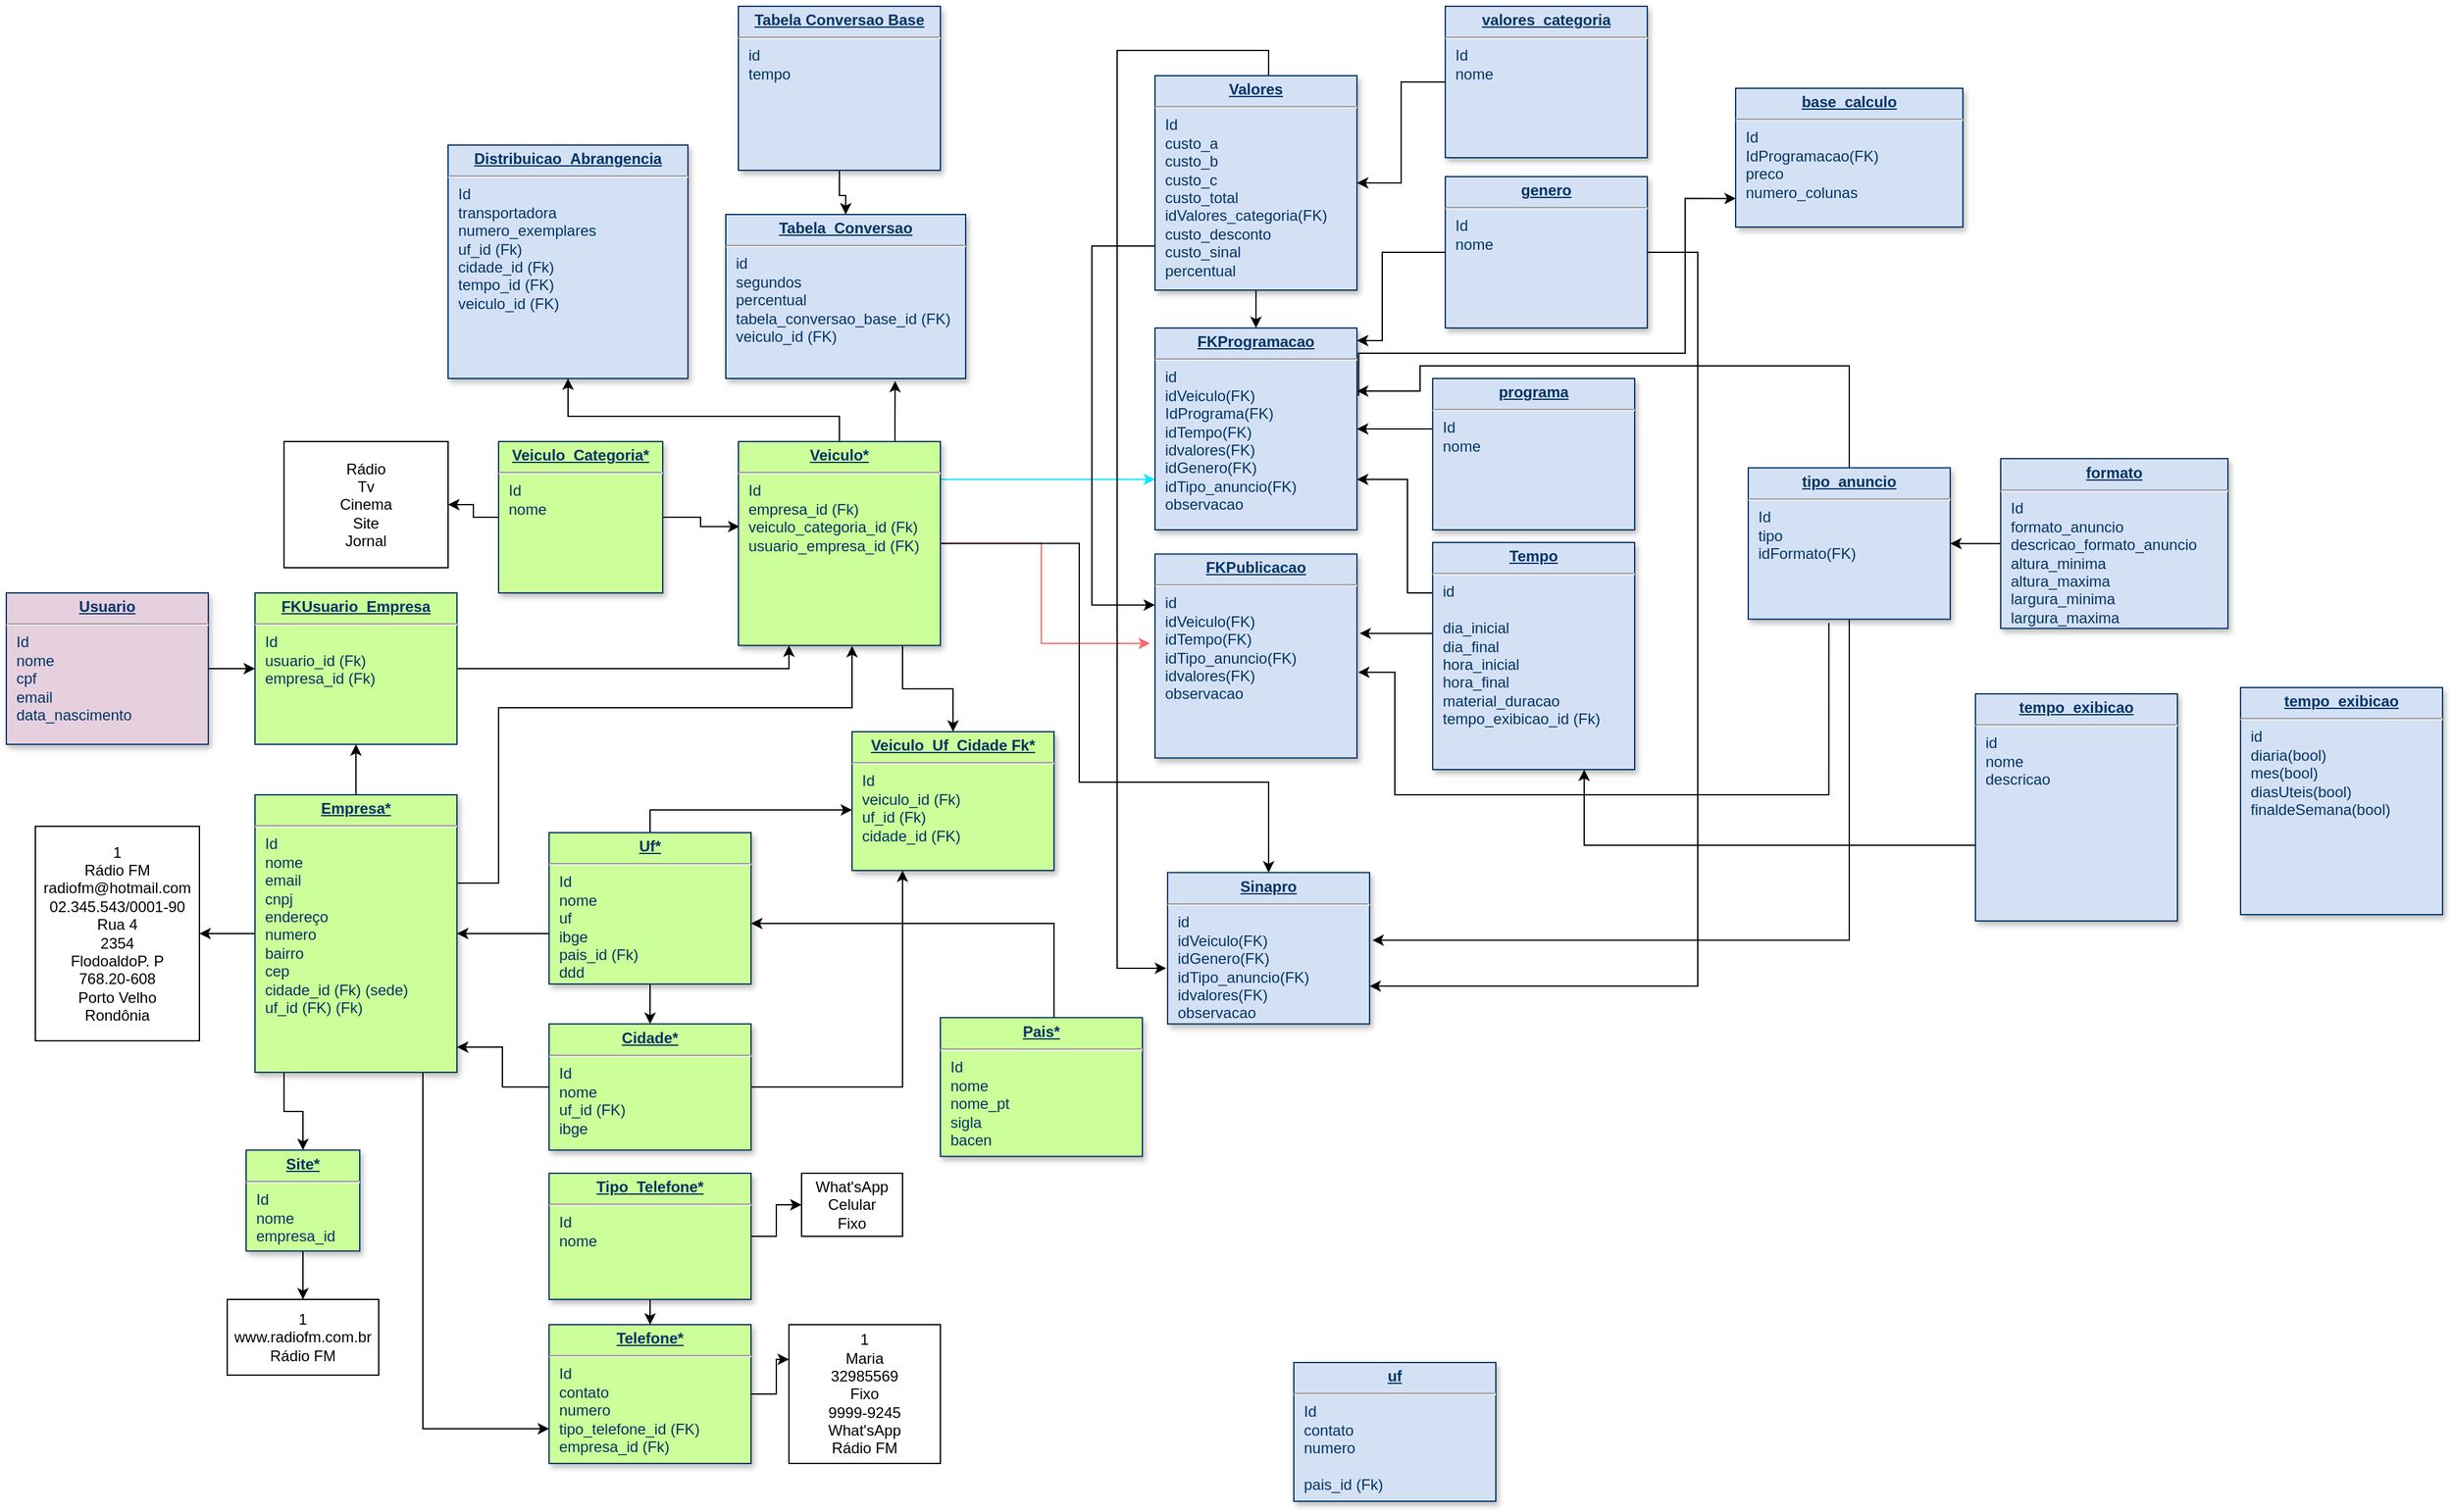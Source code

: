 <mxfile version="12.8.8" type="github">
  <diagram id="VvqGy8qrrSqzTx67XHq5" name="Página-1">
    <mxGraphModel dx="2913" dy="1724" grid="1" gridSize="10" guides="1" tooltips="1" connect="1" arrows="1" fold="1" page="1" pageScale="1" pageWidth="827" pageHeight="1169" math="0" shadow="0">
      <root>
        <mxCell id="0" />
        <mxCell id="1" parent="0" />
        <mxCell id="IHVAyDiuJe2hWlR-bfKC-25" style="edgeStyle=orthogonalEdgeStyle;rounded=0;orthogonalLoop=1;jettySize=auto;html=1;" parent="1" source="IHVAyDiuJe2hWlR-bfKC-1" target="IHVAyDiuJe2hWlR-bfKC-2" edge="1">
          <mxGeometry relative="1" as="geometry" />
        </mxCell>
        <mxCell id="IHVAyDiuJe2hWlR-bfKC-1" value="&lt;p style=&quot;margin: 0px ; margin-top: 4px ; text-align: center ; text-decoration: underline&quot;&gt;&lt;b&gt;Usuario&lt;/b&gt;&lt;/p&gt;&lt;hr&gt;&lt;p style=&quot;margin: 0px ; margin-left: 8px&quot;&gt;Id&lt;/p&gt;&lt;p style=&quot;margin: 0px ; margin-left: 8px&quot;&gt;nome&lt;/p&gt;&lt;p style=&quot;margin: 0px ; margin-left: 8px&quot;&gt;cpf&lt;/p&gt;&lt;p style=&quot;margin: 0px ; margin-left: 8px&quot;&gt;email&lt;/p&gt;&lt;p style=&quot;margin: 0px ; margin-left: 8px&quot;&gt;data_nascimento&lt;/p&gt;" style="verticalAlign=top;align=left;overflow=fill;fontSize=12;fontFamily=Helvetica;html=1;strokeColor=#003366;shadow=1;fillColor=#E6D0DE;fontColor=#003366" parent="1" vertex="1">
          <mxGeometry x="-980" y="170" width="160" height="120" as="geometry" />
        </mxCell>
        <mxCell id="IHVAyDiuJe2hWlR-bfKC-56" style="edgeStyle=orthogonalEdgeStyle;rounded=0;orthogonalLoop=1;jettySize=auto;html=1;entryX=0.25;entryY=1;entryDx=0;entryDy=0;" parent="1" source="IHVAyDiuJe2hWlR-bfKC-2" target="IHVAyDiuJe2hWlR-bfKC-7" edge="1">
          <mxGeometry relative="1" as="geometry">
            <Array as="points">
              <mxPoint x="-360" y="230" />
            </Array>
            <mxPoint x="-360" y="230" as="targetPoint" />
          </mxGeometry>
        </mxCell>
        <mxCell id="IHVAyDiuJe2hWlR-bfKC-2" value="&lt;p style=&quot;margin: 0px ; margin-top: 4px ; text-align: center ; text-decoration: underline&quot;&gt;&lt;b&gt;FKUsuario_Empresa&lt;/b&gt;&lt;/p&gt;&lt;hr&gt;&lt;p style=&quot;margin: 0px ; margin-left: 8px&quot;&gt;Id&lt;/p&gt;&lt;p style=&quot;margin: 0px ; margin-left: 8px&quot;&gt;usuario_id (Fk)&lt;/p&gt;&lt;p style=&quot;margin: 0px ; margin-left: 8px&quot;&gt;empresa_id (Fk)&lt;/p&gt;&lt;p style=&quot;margin: 0px ; margin-left: 8px&quot;&gt;&lt;br&gt;&lt;/p&gt;" style="verticalAlign=top;align=left;overflow=fill;fontSize=12;fontFamily=Helvetica;html=1;strokeColor=#003366;shadow=0;fillColor=#CCFF99;fontColor=#003366;direction=west;" parent="1" vertex="1">
          <mxGeometry x="-783" y="170" width="160" height="120" as="geometry" />
        </mxCell>
        <mxCell id="S3335GlJZNiLPeRAQWJQ-27" style="edgeStyle=orthogonalEdgeStyle;rounded=0;orthogonalLoop=1;jettySize=auto;html=1;entryX=0.005;entryY=0.417;entryDx=0;entryDy=0;entryPerimeter=0;" parent="1" source="IHVAyDiuJe2hWlR-bfKC-4" target="IHVAyDiuJe2hWlR-bfKC-7" edge="1">
          <mxGeometry relative="1" as="geometry" />
        </mxCell>
        <mxCell id="uRaay0qYqFroeMQSRzV6-13" style="edgeStyle=orthogonalEdgeStyle;rounded=0;orthogonalLoop=1;jettySize=auto;html=1;entryX=1;entryY=0.5;entryDx=0;entryDy=0;" parent="1" source="IHVAyDiuJe2hWlR-bfKC-4" target="uRaay0qYqFroeMQSRzV6-12" edge="1">
          <mxGeometry relative="1" as="geometry" />
        </mxCell>
        <mxCell id="IHVAyDiuJe2hWlR-bfKC-4" value="&lt;p style=&quot;margin: 0px ; margin-top: 4px ; text-align: center ; text-decoration: underline&quot;&gt;&lt;b&gt;Veiculo_Categoria*&lt;/b&gt;&lt;/p&gt;&lt;hr&gt;&lt;p style=&quot;margin: 0px ; margin-left: 8px&quot;&gt;Id&lt;/p&gt;&lt;p style=&quot;margin: 0px ; margin-left: 8px&quot;&gt;nome&lt;/p&gt;" style="verticalAlign=top;align=left;overflow=fill;fontSize=12;fontFamily=Helvetica;html=1;strokeColor=#003366;shadow=1;fillColor=#CCFF99;fontColor=#003366" parent="1" vertex="1">
          <mxGeometry x="-590" y="50" width="130" height="120" as="geometry" />
        </mxCell>
        <mxCell id="IHVAyDiuJe2hWlR-bfKC-70" style="edgeStyle=orthogonalEdgeStyle;rounded=0;orthogonalLoop=1;jettySize=auto;html=1;entryX=0;entryY=0.75;entryDx=0;entryDy=0;strokeColor=#0DE7FF;" parent="1" source="IHVAyDiuJe2hWlR-bfKC-7" target="IHVAyDiuJe2hWlR-bfKC-46" edge="1">
          <mxGeometry relative="1" as="geometry">
            <Array as="points">
              <mxPoint x="-150" y="80" />
              <mxPoint x="-150" y="80" />
            </Array>
          </mxGeometry>
        </mxCell>
        <mxCell id="S3335GlJZNiLPeRAQWJQ-18" style="edgeStyle=orthogonalEdgeStyle;rounded=0;orthogonalLoop=1;jettySize=auto;html=1;strokeColor=#FF6666;" parent="1" source="IHVAyDiuJe2hWlR-bfKC-7" edge="1">
          <mxGeometry relative="1" as="geometry">
            <mxPoint x="-74" y="210" as="targetPoint" />
            <Array as="points">
              <mxPoint x="-160" y="131" />
              <mxPoint x="-160" y="210" />
            </Array>
          </mxGeometry>
        </mxCell>
        <mxCell id="S3335GlJZNiLPeRAQWJQ-26" style="edgeStyle=orthogonalEdgeStyle;rounded=0;orthogonalLoop=1;jettySize=auto;html=1;entryX=0.706;entryY=1.015;entryDx=0;entryDy=0;entryPerimeter=0;" parent="1" source="IHVAyDiuJe2hWlR-bfKC-7" target="IHVAyDiuJe2hWlR-bfKC-72" edge="1">
          <mxGeometry relative="1" as="geometry">
            <mxPoint x="-320" y="-30" as="targetPoint" />
            <Array as="points">
              <mxPoint x="-276" y="30" />
              <mxPoint x="-276" y="30" />
            </Array>
          </mxGeometry>
        </mxCell>
        <mxCell id="VIZTpnqmuirVWNDH8mlG-4" style="edgeStyle=orthogonalEdgeStyle;rounded=0;orthogonalLoop=1;jettySize=auto;html=1;strokeColor=#000000;entryX=0.5;entryY=1;entryDx=0;entryDy=0;" parent="1" source="IHVAyDiuJe2hWlR-bfKC-7" target="Db5_0AzRxlFm09WnYyrj-18" edge="1">
          <mxGeometry relative="1" as="geometry">
            <mxPoint x="-460" y="-10" as="targetPoint" />
            <Array as="points">
              <mxPoint x="-320" y="30" />
              <mxPoint x="-535" y="30" />
            </Array>
          </mxGeometry>
        </mxCell>
        <mxCell id="3JUktmmr_IrkGArznt6v-7" style="edgeStyle=orthogonalEdgeStyle;rounded=0;orthogonalLoop=1;jettySize=auto;html=1;" parent="1" source="IHVAyDiuJe2hWlR-bfKC-7" target="S3335GlJZNiLPeRAQWJQ-48" edge="1">
          <mxGeometry relative="1" as="geometry">
            <Array as="points">
              <mxPoint x="-130" y="131" />
              <mxPoint x="-130" y="320" />
              <mxPoint x="20" y="320" />
            </Array>
          </mxGeometry>
        </mxCell>
        <mxCell id="uRaay0qYqFroeMQSRzV6-18" style="edgeStyle=orthogonalEdgeStyle;rounded=0;orthogonalLoop=1;jettySize=auto;html=1;entryX=0.5;entryY=0;entryDx=0;entryDy=0;" parent="1" source="IHVAyDiuJe2hWlR-bfKC-7" target="IHVAyDiuJe2hWlR-bfKC-83" edge="1">
          <mxGeometry relative="1" as="geometry">
            <Array as="points">
              <mxPoint x="-270" y="246" />
              <mxPoint x="-230" y="246" />
            </Array>
          </mxGeometry>
        </mxCell>
        <mxCell id="IHVAyDiuJe2hWlR-bfKC-7" value="&lt;p style=&quot;margin: 0px ; margin-top: 4px ; text-align: center ; text-decoration: underline&quot;&gt;&lt;b&gt;Veiculo*&lt;/b&gt;&lt;/p&gt;&lt;hr&gt;&lt;p style=&quot;margin: 0px ; margin-left: 8px&quot;&gt;Id&lt;/p&gt;&lt;p style=&quot;margin: 0px ; margin-left: 8px&quot;&gt;empresa_id (Fk)&lt;/p&gt;&lt;p style=&quot;margin: 0px ; margin-left: 8px&quot;&gt;veiculo_categoria_id (Fk)&lt;/p&gt;&lt;p style=&quot;margin: 0px ; margin-left: 8px&quot;&gt;usuario_empresa_id (FK)&lt;/p&gt;&lt;p style=&quot;margin: 0px 0px 0px 8px&quot;&gt;&lt;br&gt;&lt;/p&gt;&lt;div&gt;&lt;br&gt;&lt;/div&gt;&lt;p style=&quot;margin: 0px ; margin-left: 8px&quot;&gt;&lt;br&gt;&lt;/p&gt;" style="verticalAlign=top;align=left;overflow=fill;fontSize=12;fontFamily=Helvetica;html=1;strokeColor=#003366;shadow=1;fillColor=#CCFF99;fontColor=#003366" parent="1" vertex="1">
          <mxGeometry x="-400" y="50.0" width="160" height="161.64" as="geometry" />
        </mxCell>
        <mxCell id="IHVAyDiuJe2hWlR-bfKC-24" style="edgeStyle=orthogonalEdgeStyle;rounded=0;orthogonalLoop=1;jettySize=auto;html=1;entryX=0.5;entryY=0;entryDx=0;entryDy=0;" parent="1" source="IHVAyDiuJe2hWlR-bfKC-8" target="IHVAyDiuJe2hWlR-bfKC-2" edge="1">
          <mxGeometry relative="1" as="geometry" />
        </mxCell>
        <mxCell id="IHVAyDiuJe2hWlR-bfKC-57" style="edgeStyle=orthogonalEdgeStyle;rounded=0;orthogonalLoop=1;jettySize=auto;html=1;" parent="1" source="IHVAyDiuJe2hWlR-bfKC-8" edge="1">
          <mxGeometry relative="1" as="geometry">
            <mxPoint x="-310" y="212" as="targetPoint" />
            <Array as="points">
              <mxPoint x="-590" y="400" />
              <mxPoint x="-590" y="261" />
              <mxPoint x="-310" y="261" />
              <mxPoint x="-310" y="212" />
            </Array>
          </mxGeometry>
        </mxCell>
        <mxCell id="owEOn5q1X3vnZ0hOoGGE-1" style="edgeStyle=orthogonalEdgeStyle;rounded=0;orthogonalLoop=1;jettySize=auto;html=1;entryX=0;entryY=0.75;entryDx=0;entryDy=0;" parent="1" source="IHVAyDiuJe2hWlR-bfKC-8" target="IHVAyDiuJe2hWlR-bfKC-32" edge="1">
          <mxGeometry relative="1" as="geometry">
            <mxPoint x="-700" y="840" as="targetPoint" />
            <Array as="points">
              <mxPoint x="-650" y="833" />
            </Array>
          </mxGeometry>
        </mxCell>
        <mxCell id="pWZ6Bo8y2bVhWnRweAg2-1" style="edgeStyle=orthogonalEdgeStyle;rounded=0;orthogonalLoop=1;jettySize=auto;html=1;entryX=0.5;entryY=0;entryDx=0;entryDy=0;" parent="1" source="IHVAyDiuJe2hWlR-bfKC-8" target="IHVAyDiuJe2hWlR-bfKC-36" edge="1">
          <mxGeometry relative="1" as="geometry">
            <Array as="points">
              <mxPoint x="-760" y="581" />
              <mxPoint x="-745" y="581" />
            </Array>
          </mxGeometry>
        </mxCell>
        <mxCell id="uRaay0qYqFroeMQSRzV6-11" style="edgeStyle=orthogonalEdgeStyle;rounded=0;orthogonalLoop=1;jettySize=auto;html=1;entryX=1;entryY=0.5;entryDx=0;entryDy=0;" parent="1" source="IHVAyDiuJe2hWlR-bfKC-8" target="uRaay0qYqFroeMQSRzV6-8" edge="1">
          <mxGeometry relative="1" as="geometry" />
        </mxCell>
        <mxCell id="IHVAyDiuJe2hWlR-bfKC-8" value="&lt;p style=&quot;margin: 0px ; margin-top: 4px ; text-align: center ; text-decoration: underline&quot;&gt;&lt;b&gt;Empresa*&lt;/b&gt;&lt;/p&gt;&lt;hr&gt;&lt;p style=&quot;margin: 0px ; margin-left: 8px&quot;&gt;Id&lt;/p&gt;&lt;p style=&quot;margin: 0px ; margin-left: 8px&quot;&gt;nome&lt;/p&gt;&lt;p style=&quot;margin: 0px ; margin-left: 8px&quot;&gt;email&lt;/p&gt;&lt;p style=&quot;margin: 0px ; margin-left: 8px&quot;&gt;&lt;span&gt;cnpj&lt;/span&gt;&lt;br&gt;&lt;/p&gt;&lt;p style=&quot;margin: 0px ; margin-left: 8px&quot;&gt;endereço&lt;/p&gt;&lt;p style=&quot;margin: 0px ; margin-left: 8px&quot;&gt;numero&lt;/p&gt;&lt;p style=&quot;margin: 0px ; margin-left: 8px&quot;&gt;bairro&lt;/p&gt;&lt;p style=&quot;margin: 0px ; margin-left: 8px&quot;&gt;cep&lt;/p&gt;&lt;p style=&quot;margin: 0px ; margin-left: 8px&quot;&gt;cidade_id (Fk) (sede)&lt;/p&gt;&lt;p style=&quot;margin: 0px ; margin-left: 8px&quot;&gt;&lt;span&gt;uf_id (FK) (Fk)&lt;/span&gt;&lt;/p&gt;&lt;p style=&quot;margin: 0px ; margin-left: 8px&quot;&gt;&lt;br&gt;&lt;/p&gt;" style="verticalAlign=top;align=left;overflow=fill;fontSize=12;fontFamily=Helvetica;html=1;strokeColor=#003366;shadow=1;fillColor=#CCFF99;fontColor=#003366" parent="1" vertex="1">
          <mxGeometry x="-783" y="330" width="160" height="220" as="geometry" />
        </mxCell>
        <mxCell id="IHVAyDiuJe2hWlR-bfKC-61" style="edgeStyle=orthogonalEdgeStyle;rounded=0;orthogonalLoop=1;jettySize=auto;html=1;" parent="1" source="IHVAyDiuJe2hWlR-bfKC-18" target="IHVAyDiuJe2hWlR-bfKC-8" edge="1">
          <mxGeometry relative="1" as="geometry">
            <Array as="points">
              <mxPoint x="-587" y="562" />
              <mxPoint x="-587" y="530" />
            </Array>
          </mxGeometry>
        </mxCell>
        <mxCell id="S3335GlJZNiLPeRAQWJQ-10" style="edgeStyle=orthogonalEdgeStyle;rounded=0;orthogonalLoop=1;jettySize=auto;html=1;entryX=0.25;entryY=1;entryDx=0;entryDy=0;" parent="1" source="IHVAyDiuJe2hWlR-bfKC-18" target="IHVAyDiuJe2hWlR-bfKC-83" edge="1">
          <mxGeometry relative="1" as="geometry" />
        </mxCell>
        <mxCell id="IHVAyDiuJe2hWlR-bfKC-18" value="&lt;p style=&quot;margin: 0px ; margin-top: 4px ; text-align: center ; text-decoration: underline&quot;&gt;&lt;b&gt;Cidade*&lt;/b&gt;&lt;/p&gt;&lt;hr&gt;&lt;p style=&quot;margin: 0px ; margin-left: 8px&quot;&gt;Id&lt;/p&gt;&lt;p style=&quot;margin: 0px ; margin-left: 8px&quot;&gt;nome&lt;/p&gt;&lt;p style=&quot;margin: 0px ; margin-left: 8px&quot;&gt;uf_id (FK)&lt;/p&gt;&lt;p style=&quot;margin: 0px ; margin-left: 8px&quot;&gt;ibge&lt;/p&gt;&lt;p style=&quot;margin: 0px ; margin-left: 8px&quot;&gt;&lt;br&gt;&lt;/p&gt;" style="verticalAlign=top;align=left;overflow=fill;fontSize=12;fontFamily=Helvetica;html=1;strokeColor=#003366;shadow=1;fillColor=#CCFF99;fontColor=#003366" parent="1" vertex="1">
          <mxGeometry x="-550" y="511.64" width="160" height="100" as="geometry" />
        </mxCell>
        <mxCell id="IHVAyDiuJe2hWlR-bfKC-64" style="edgeStyle=orthogonalEdgeStyle;rounded=0;orthogonalLoop=1;jettySize=auto;html=1;entryX=0.5;entryY=0;entryDx=0;entryDy=0;" parent="1" source="IHVAyDiuJe2hWlR-bfKC-19" target="IHVAyDiuJe2hWlR-bfKC-18" edge="1">
          <mxGeometry relative="1" as="geometry" />
        </mxCell>
        <mxCell id="IHVAyDiuJe2hWlR-bfKC-65" style="edgeStyle=orthogonalEdgeStyle;rounded=0;orthogonalLoop=1;jettySize=auto;html=1;entryX=1;entryY=0.5;entryDx=0;entryDy=0;" parent="1" source="IHVAyDiuJe2hWlR-bfKC-19" target="IHVAyDiuJe2hWlR-bfKC-8" edge="1">
          <mxGeometry relative="1" as="geometry">
            <Array as="points">
              <mxPoint x="-570" y="440" />
              <mxPoint x="-570" y="440" />
            </Array>
          </mxGeometry>
        </mxCell>
        <mxCell id="S3335GlJZNiLPeRAQWJQ-12" style="edgeStyle=orthogonalEdgeStyle;rounded=0;orthogonalLoop=1;jettySize=auto;html=1;entryX=0;entryY=0.564;entryDx=0;entryDy=0;entryPerimeter=0;" parent="1" source="IHVAyDiuJe2hWlR-bfKC-19" target="IHVAyDiuJe2hWlR-bfKC-83" edge="1">
          <mxGeometry relative="1" as="geometry">
            <Array as="points">
              <mxPoint x="-470" y="342" />
            </Array>
          </mxGeometry>
        </mxCell>
        <mxCell id="IHVAyDiuJe2hWlR-bfKC-19" value="&lt;p style=&quot;margin: 0px ; margin-top: 4px ; text-align: center ; text-decoration: underline&quot;&gt;&lt;b&gt;Uf*&lt;/b&gt;&lt;/p&gt;&lt;hr&gt;&lt;p style=&quot;margin: 0px ; margin-left: 8px&quot;&gt;Id&lt;/p&gt;&lt;p style=&quot;margin: 0px ; margin-left: 8px&quot;&gt;nome&lt;/p&gt;&lt;p style=&quot;margin: 0px ; margin-left: 8px&quot;&gt;uf&lt;/p&gt;&lt;p style=&quot;margin: 0px ; margin-left: 8px&quot;&gt;ibge&lt;/p&gt;&lt;p style=&quot;margin: 0px ; margin-left: 8px&quot;&gt;pais_id (Fk)&lt;br&gt;&lt;/p&gt;&lt;p style=&quot;margin: 0px ; margin-left: 8px&quot;&gt;&lt;span&gt;ddd&lt;/span&gt;&lt;br&gt;&lt;/p&gt;&lt;p style=&quot;margin: 0px ; margin-left: 8px&quot;&gt;&lt;br&gt;&lt;/p&gt;" style="verticalAlign=top;align=left;overflow=fill;fontSize=12;fontFamily=Helvetica;html=1;strokeColor=#003366;shadow=1;fillColor=#CCFF99;fontColor=#003366" parent="1" vertex="1">
          <mxGeometry x="-550" y="360" width="160" height="120" as="geometry" />
        </mxCell>
        <mxCell id="IHVAyDiuJe2hWlR-bfKC-35" style="edgeStyle=orthogonalEdgeStyle;rounded=0;orthogonalLoop=1;jettySize=auto;html=1;" parent="1" source="IHVAyDiuJe2hWlR-bfKC-30" target="IHVAyDiuJe2hWlR-bfKC-32" edge="1">
          <mxGeometry relative="1" as="geometry" />
        </mxCell>
        <mxCell id="uRaay0qYqFroeMQSRzV6-2" style="edgeStyle=orthogonalEdgeStyle;rounded=0;orthogonalLoop=1;jettySize=auto;html=1;entryX=0;entryY=0.5;entryDx=0;entryDy=0;" parent="1" source="IHVAyDiuJe2hWlR-bfKC-30" target="pWZ6Bo8y2bVhWnRweAg2-4" edge="1">
          <mxGeometry relative="1" as="geometry" />
        </mxCell>
        <mxCell id="IHVAyDiuJe2hWlR-bfKC-30" value="&lt;p style=&quot;margin: 0px ; margin-top: 4px ; text-align: center ; text-decoration: underline&quot;&gt;&lt;b&gt;Tipo_Telefone*&lt;/b&gt;&lt;/p&gt;&lt;hr&gt;&lt;p style=&quot;margin: 0px ; margin-left: 8px&quot;&gt;Id&lt;/p&gt;&lt;p style=&quot;margin: 0px ; margin-left: 8px&quot;&gt;nome&lt;/p&gt;" style="verticalAlign=top;align=left;overflow=fill;fontSize=12;fontFamily=Helvetica;html=1;strokeColor=#003366;shadow=1;fillColor=#CCFF99;fontColor=#003366" parent="1" vertex="1">
          <mxGeometry x="-550" y="630" width="160" height="100" as="geometry" />
        </mxCell>
        <mxCell id="uRaay0qYqFroeMQSRzV6-4" style="edgeStyle=orthogonalEdgeStyle;rounded=0;orthogonalLoop=1;jettySize=auto;html=1;entryX=0;entryY=0.25;entryDx=0;entryDy=0;" parent="1" source="IHVAyDiuJe2hWlR-bfKC-32" target="uRaay0qYqFroeMQSRzV6-3" edge="1">
          <mxGeometry relative="1" as="geometry" />
        </mxCell>
        <mxCell id="IHVAyDiuJe2hWlR-bfKC-32" value="&lt;p style=&quot;margin: 0px ; margin-top: 4px ; text-align: center ; text-decoration: underline&quot;&gt;&lt;b&gt;Telefone*&lt;/b&gt;&lt;/p&gt;&lt;hr&gt;&lt;p style=&quot;margin: 0px ; margin-left: 8px&quot;&gt;Id&lt;/p&gt;&lt;p style=&quot;margin: 0px ; margin-left: 8px&quot;&gt;contato&lt;/p&gt;&lt;p style=&quot;margin: 0px ; margin-left: 8px&quot;&gt;numero&lt;/p&gt;&lt;p style=&quot;margin: 0px ; margin-left: 8px&quot;&gt;tipo_telefone_id (FK)&lt;/p&gt;&lt;p style=&quot;margin: 0px ; margin-left: 8px&quot;&gt;empresa_id (Fk)&lt;/p&gt;" style="verticalAlign=top;align=left;overflow=fill;fontSize=12;fontFamily=Helvetica;html=1;strokeColor=#003366;shadow=1;fillColor=#CCFF99;fontColor=#003366" parent="1" vertex="1">
          <mxGeometry x="-550" y="750" width="160" height="110" as="geometry" />
        </mxCell>
        <mxCell id="uRaay0qYqFroeMQSRzV6-6" style="edgeStyle=orthogonalEdgeStyle;rounded=0;orthogonalLoop=1;jettySize=auto;html=1;entryX=0.5;entryY=0;entryDx=0;entryDy=0;" parent="1" source="IHVAyDiuJe2hWlR-bfKC-36" target="uRaay0qYqFroeMQSRzV6-5" edge="1">
          <mxGeometry relative="1" as="geometry" />
        </mxCell>
        <mxCell id="IHVAyDiuJe2hWlR-bfKC-36" value="&lt;p style=&quot;margin: 0px ; margin-top: 4px ; text-align: center ; text-decoration: underline&quot;&gt;&lt;b&gt;Site*&lt;/b&gt;&lt;/p&gt;&lt;hr&gt;&lt;p style=&quot;margin: 0px ; margin-left: 8px&quot;&gt;Id&lt;/p&gt;&lt;p style=&quot;margin: 0px ; margin-left: 8px&quot;&gt;nome&lt;/p&gt;&lt;p style=&quot;margin: 0px ; margin-left: 8px&quot;&gt;empresa_id&lt;/p&gt;" style="verticalAlign=top;align=left;overflow=fill;fontSize=12;fontFamily=Helvetica;html=1;strokeColor=#003366;shadow=1;fillColor=#CCFF99;fontColor=#003366" parent="1" vertex="1">
          <mxGeometry x="-790" y="611.64" width="90" height="80" as="geometry" />
        </mxCell>
        <mxCell id="IHVAyDiuJe2hWlR-bfKC-49" style="edgeStyle=orthogonalEdgeStyle;rounded=0;orthogonalLoop=1;jettySize=auto;html=1;entryX=1;entryY=0.5;entryDx=0;entryDy=0;" parent="1" source="IHVAyDiuJe2hWlR-bfKC-43" target="IHVAyDiuJe2hWlR-bfKC-46" edge="1">
          <mxGeometry relative="1" as="geometry">
            <mxPoint x="100" y="40" as="targetPoint" />
            <Array as="points">
              <mxPoint x="120" y="40" />
              <mxPoint x="120" y="40" />
            </Array>
          </mxGeometry>
        </mxCell>
        <mxCell id="IHVAyDiuJe2hWlR-bfKC-43" value="&lt;p style=&quot;margin: 0px ; margin-top: 4px ; text-align: center ; text-decoration: underline&quot;&gt;&lt;b&gt;programa&lt;/b&gt;&lt;/p&gt;&lt;hr&gt;&lt;p style=&quot;margin: 0px ; margin-left: 8px&quot;&gt;Id&lt;/p&gt;&lt;p style=&quot;margin: 0px ; margin-left: 8px&quot;&gt;nome&lt;/p&gt;" style="verticalAlign=top;align=left;overflow=fill;fontSize=12;fontFamily=Helvetica;html=1;strokeColor=#003366;shadow=1;fillColor=#D4E1F5;fontColor=#003366" parent="1" vertex="1">
          <mxGeometry x="150" width="160" height="120" as="geometry" />
        </mxCell>
        <mxCell id="S3335GlJZNiLPeRAQWJQ-31" style="edgeStyle=orthogonalEdgeStyle;rounded=0;orthogonalLoop=1;jettySize=auto;html=1;exitX=0;exitY=0.25;exitDx=0;exitDy=0;entryX=1.013;entryY=0.389;entryDx=0;entryDy=0;strokeColor=#000000;entryPerimeter=0;" parent="1" source="IHVAyDiuJe2hWlR-bfKC-44" target="S3335GlJZNiLPeRAQWJQ-9" edge="1">
          <mxGeometry relative="1" as="geometry">
            <Array as="points">
              <mxPoint x="150" y="202" />
            </Array>
          </mxGeometry>
        </mxCell>
        <mxCell id="S3335GlJZNiLPeRAQWJQ-47" style="edgeStyle=orthogonalEdgeStyle;rounded=0;orthogonalLoop=1;jettySize=auto;html=1;strokeColor=#000000;entryX=1;entryY=0.75;entryDx=0;entryDy=0;" parent="1" source="IHVAyDiuJe2hWlR-bfKC-44" target="IHVAyDiuJe2hWlR-bfKC-46" edge="1">
          <mxGeometry relative="1" as="geometry">
            <mxPoint x="120" y="80" as="targetPoint" />
            <Array as="points">
              <mxPoint x="130" y="170" />
              <mxPoint x="130" y="80" />
            </Array>
          </mxGeometry>
        </mxCell>
        <mxCell id="IHVAyDiuJe2hWlR-bfKC-44" value="&lt;p style=&quot;margin: 0px ; margin-top: 4px ; text-align: center ; text-decoration: underline&quot;&gt;&lt;b&gt;Tempo&lt;/b&gt;&lt;/p&gt;&lt;hr&gt;&lt;p style=&quot;margin: 0px ; margin-left: 8px&quot;&gt;id&lt;/p&gt;&lt;p style=&quot;margin: 0px ; margin-left: 8px&quot;&gt;&lt;br&gt;&lt;/p&gt;&lt;p style=&quot;margin: 0px ; margin-left: 8px&quot;&gt;&lt;span&gt;dia_inicial&lt;/span&gt;&lt;br&gt;&lt;/p&gt;&lt;p style=&quot;margin: 0px ; margin-left: 8px&quot;&gt;dia_final&lt;/p&gt;&lt;p style=&quot;margin: 0px ; margin-left: 8px&quot;&gt;hora_inicial&lt;/p&gt;&lt;p style=&quot;margin: 0px ; margin-left: 8px&quot;&gt;hora_final&lt;/p&gt;&lt;p style=&quot;margin: 0px ; margin-left: 8px&quot;&gt;material_duracao&lt;/p&gt;&lt;p style=&quot;margin: 0px ; margin-left: 8px&quot;&gt;tempo_exibicao_id (Fk)&lt;/p&gt;" style="verticalAlign=top;align=left;overflow=fill;fontSize=12;fontFamily=Helvetica;html=1;strokeColor=#003366;shadow=1;fillColor=#D4E1F5;fontColor=#003366" parent="1" vertex="1">
          <mxGeometry x="150" y="130" width="160" height="180" as="geometry" />
        </mxCell>
        <mxCell id="Db5_0AzRxlFm09WnYyrj-17" style="edgeStyle=orthogonalEdgeStyle;rounded=0;orthogonalLoop=1;jettySize=auto;html=1;entryX=0.001;entryY=0.794;entryDx=0;entryDy=0;entryPerimeter=0;exitX=1.008;exitY=0.336;exitDx=0;exitDy=0;exitPerimeter=0;" parent="1" source="IHVAyDiuJe2hWlR-bfKC-46" target="Db5_0AzRxlFm09WnYyrj-10" edge="1">
          <mxGeometry relative="1" as="geometry">
            <mxPoint x="130" y="10" as="sourcePoint" />
            <Array as="points">
              <mxPoint x="91" y="-20" />
              <mxPoint x="350" y="-20" />
              <mxPoint x="350" y="-143" />
            </Array>
          </mxGeometry>
        </mxCell>
        <mxCell id="IHVAyDiuJe2hWlR-bfKC-46" value="&lt;p style=&quot;margin: 0px ; margin-top: 4px ; text-align: center ; text-decoration: underline&quot;&gt;&lt;b&gt;FKProgramacao&lt;/b&gt;&lt;/p&gt;&lt;hr&gt;&lt;p style=&quot;margin: 0px ; margin-left: 8px&quot;&gt;id&lt;/p&gt;&lt;p style=&quot;margin: 0px ; margin-left: 8px&quot;&gt;&lt;span&gt;idVeiculo(FK)&lt;/span&gt;&lt;br&gt;&lt;/p&gt;&lt;p style=&quot;margin: 0px ; margin-left: 8px&quot;&gt;&lt;span&gt;IdPrograma(FK)&lt;/span&gt;&lt;br&gt;&lt;/p&gt;&lt;p style=&quot;margin: 0px ; margin-left: 8px&quot;&gt;idTempo(FK)&lt;br&gt;&lt;/p&gt;&lt;p style=&quot;margin: 0px ; margin-left: 8px&quot;&gt;idvalores(FK)&lt;/p&gt;&lt;p style=&quot;margin: 0px ; margin-left: 8px&quot;&gt;idGenero(FK)&lt;/p&gt;&lt;p style=&quot;margin: 0px ; margin-left: 8px&quot;&gt;idTipo_anuncio(FK)&lt;br&gt;&lt;/p&gt;&lt;p style=&quot;margin: 0px ; margin-left: 8px&quot;&gt;observacao&lt;/p&gt;&lt;p style=&quot;margin: 0px ; margin-left: 8px&quot;&gt;&lt;br&gt;&lt;/p&gt;&lt;p style=&quot;margin: 0px 0px 0px 8px&quot;&gt;&lt;br&gt;&lt;/p&gt;" style="verticalAlign=top;align=left;overflow=fill;fontSize=12;fontFamily=Helvetica;html=1;strokeColor=#003366;shadow=1;fillColor=#D4E1F5;fontColor=#003366" parent="1" vertex="1">
          <mxGeometry x="-70" y="-40" width="160" height="160" as="geometry" />
        </mxCell>
        <mxCell id="IHVAyDiuJe2hWlR-bfKC-72" value="&lt;p style=&quot;margin: 0px ; margin-top: 4px ; text-align: center ; text-decoration: underline&quot;&gt;&lt;b&gt;Tabela_Conversao&lt;/b&gt;&lt;/p&gt;&lt;hr&gt;&lt;p style=&quot;margin: 0px ; margin-left: 8px&quot;&gt;id&lt;/p&gt;&lt;p style=&quot;margin: 0px ; margin-left: 8px&quot;&gt;&lt;span&gt;segundos&lt;/span&gt;&lt;br&gt;&lt;/p&gt;&lt;p style=&quot;margin: 0px ; margin-left: 8px&quot;&gt;percentual&lt;/p&gt;&lt;p style=&quot;margin: 0px 0px 0px 8px&quot;&gt;tabela_conversao_base_id (FK)&lt;/p&gt;&lt;p style=&quot;margin: 0px ; margin-left: 8px&quot;&gt;veiculo_id (FK)&lt;/p&gt;" style="verticalAlign=top;align=left;overflow=fill;fontSize=12;fontFamily=Helvetica;html=1;strokeColor=#003366;shadow=1;fillColor=#D4E1F5;fontColor=#003366" parent="1" vertex="1">
          <mxGeometry x="-410" y="-130" width="190" height="130" as="geometry" />
        </mxCell>
        <mxCell id="IHVAyDiuJe2hWlR-bfKC-74" style="edgeStyle=orthogonalEdgeStyle;rounded=0;orthogonalLoop=1;jettySize=auto;html=1;" parent="1" source="IHVAyDiuJe2hWlR-bfKC-73" target="IHVAyDiuJe2hWlR-bfKC-72" edge="1">
          <mxGeometry relative="1" as="geometry" />
        </mxCell>
        <mxCell id="IHVAyDiuJe2hWlR-bfKC-73" value="&lt;p style=&quot;margin: 0px ; margin-top: 4px ; text-align: center ; text-decoration: underline&quot;&gt;&lt;b&gt;Tabela Conversao Base&lt;/b&gt;&lt;/p&gt;&lt;hr&gt;&lt;p style=&quot;margin: 0px ; margin-left: 8px&quot;&gt;id&lt;/p&gt;&lt;p style=&quot;margin: 0px ; margin-left: 8px&quot;&gt;tempo&lt;/p&gt;&lt;p style=&quot;margin: 0px ; margin-left: 8px&quot;&gt;&lt;br&gt;&lt;/p&gt;" style="verticalAlign=top;align=left;overflow=fill;fontSize=12;fontFamily=Helvetica;html=1;strokeColor=#003366;shadow=1;fillColor=#D4E1F5;fontColor=#003366" parent="1" vertex="1">
          <mxGeometry x="-400" y="-295" width="160" height="130" as="geometry" />
        </mxCell>
        <mxCell id="IHVAyDiuJe2hWlR-bfKC-83" value="&lt;p style=&quot;margin: 0px ; margin-top: 4px ; text-align: center ; text-decoration: underline&quot;&gt;&lt;b&gt;Veiculo_Uf_Cidade Fk*&lt;/b&gt;&lt;/p&gt;&lt;hr&gt;&lt;p style=&quot;margin: 0px ; margin-left: 8px&quot;&gt;Id&lt;/p&gt;&lt;p style=&quot;margin: 0px ; margin-left: 8px&quot;&gt;veiculo_id (Fk)&lt;/p&gt;&lt;p style=&quot;margin: 0px ; margin-left: 8px&quot;&gt;uf_id (Fk)&lt;/p&gt;&lt;p style=&quot;margin: 0px ; margin-left: 8px&quot;&gt;cidade_id (FK)&lt;/p&gt;" style="verticalAlign=top;align=left;overflow=fill;fontSize=12;fontFamily=Helvetica;html=1;strokeColor=#003366;shadow=1;fillColor=#CCFF99;fontColor=#003366" parent="1" vertex="1">
          <mxGeometry x="-310" y="280" width="160" height="110" as="geometry" />
        </mxCell>
        <mxCell id="S3335GlJZNiLPeRAQWJQ-9" value="&lt;p style=&quot;margin: 0px ; margin-top: 4px ; text-align: center ; text-decoration: underline&quot;&gt;&lt;b&gt;FKPublicacao&lt;/b&gt;&lt;/p&gt;&lt;hr&gt;&lt;p style=&quot;margin: 0px ; margin-left: 8px&quot;&gt;id&lt;/p&gt;&lt;p style=&quot;margin: 0px ; margin-left: 8px&quot;&gt;&lt;span&gt;idVeiculo(FK)&lt;/span&gt;&lt;br&gt;&lt;/p&gt;&lt;p style=&quot;margin: 0px ; margin-left: 8px&quot;&gt;&lt;span&gt;idTempo(FK)&lt;/span&gt;&lt;br&gt;&lt;/p&gt;&lt;p style=&quot;margin: 0px ; margin-left: 8px&quot;&gt;idTipo_anuncio(FK)&lt;/p&gt;&lt;p style=&quot;margin: 0px ; margin-left: 8px&quot;&gt;idvalores(FK)&lt;/p&gt;&lt;p style=&quot;margin: 0px ; margin-left: 8px&quot;&gt;observacao&lt;/p&gt;&lt;p style=&quot;margin: 0px ; margin-left: 8px&quot;&gt;&lt;br&gt;&lt;/p&gt;&lt;p style=&quot;margin: 0px 0px 0px 8px&quot;&gt;&lt;br&gt;&lt;/p&gt;" style="verticalAlign=top;align=left;overflow=fill;fontSize=12;fontFamily=Helvetica;html=1;strokeColor=#003366;shadow=1;fillColor=#D4E1F5;fontColor=#003366" parent="1" vertex="1">
          <mxGeometry x="-70" y="139.18" width="160" height="161.64" as="geometry" />
        </mxCell>
        <mxCell id="S3335GlJZNiLPeRAQWJQ-20" style="edgeStyle=orthogonalEdgeStyle;rounded=0;orthogonalLoop=1;jettySize=auto;html=1;entryX=1;entryY=0.5;entryDx=0;entryDy=0;" parent="1" source="S3335GlJZNiLPeRAQWJQ-14" target="S3335GlJZNiLPeRAQWJQ-15" edge="1">
          <mxGeometry relative="1" as="geometry" />
        </mxCell>
        <mxCell id="S3335GlJZNiLPeRAQWJQ-14" value="&lt;p style=&quot;margin: 0px ; margin-top: 4px ; text-align: center ; text-decoration: underline&quot;&gt;&lt;b&gt;formato&lt;/b&gt;&lt;/p&gt;&lt;hr&gt;&lt;p style=&quot;margin: 0px ; margin-left: 8px&quot;&gt;Id&lt;/p&gt;&lt;p style=&quot;margin: 0px ; margin-left: 8px&quot;&gt;formato_anuncio&lt;/p&gt;&lt;p style=&quot;margin: 0px ; margin-left: 8px&quot;&gt;descricao_formato_anuncio&lt;/p&gt;&lt;p style=&quot;margin: 0px ; margin-left: 8px&quot;&gt;altura_minima&lt;/p&gt;&lt;p style=&quot;margin: 0px ; margin-left: 8px&quot;&gt;altura_maxima&lt;br&gt;&lt;/p&gt;&lt;p style=&quot;margin: 0px 0px 0px 8px&quot;&gt;largura_minima&lt;/p&gt;&lt;p style=&quot;margin: 0px 0px 0px 8px&quot;&gt;largura_maxima&lt;/p&gt;&lt;p style=&quot;margin: 0px ; margin-left: 8px&quot;&gt;cor&lt;/p&gt;&lt;p style=&quot;margin: 0px ; margin-left: 8px&quot;&gt;&lt;br&gt;&lt;/p&gt;&lt;p style=&quot;margin: 0px ; margin-left: 8px&quot;&gt;&lt;br&gt;&lt;/p&gt;" style="verticalAlign=top;align=left;overflow=fill;fontSize=12;fontFamily=Helvetica;html=1;strokeColor=#003366;shadow=1;fillColor=#D4E1F5;fontColor=#003366" parent="1" vertex="1">
          <mxGeometry x="600" y="63.53" width="180" height="134.59" as="geometry" />
        </mxCell>
        <mxCell id="S3335GlJZNiLPeRAQWJQ-21" style="edgeStyle=orthogonalEdgeStyle;rounded=0;orthogonalLoop=1;jettySize=auto;html=1;entryX=1.006;entryY=0.58;entryDx=0;entryDy=0;entryPerimeter=0;exitX=0.399;exitY=1.024;exitDx=0;exitDy=0;exitPerimeter=0;" parent="1" source="S3335GlJZNiLPeRAQWJQ-15" target="S3335GlJZNiLPeRAQWJQ-9" edge="1">
          <mxGeometry relative="1" as="geometry">
            <mxPoint x="120" y="230" as="targetPoint" />
            <Array as="points">
              <mxPoint x="464" y="330" />
              <mxPoint x="120" y="330" />
              <mxPoint x="120" y="233" />
            </Array>
            <mxPoint x="630" y="256" as="sourcePoint" />
          </mxGeometry>
        </mxCell>
        <mxCell id="Db5_0AzRxlFm09WnYyrj-7" style="edgeStyle=orthogonalEdgeStyle;rounded=0;orthogonalLoop=1;jettySize=auto;html=1;exitX=0.5;exitY=0;exitDx=0;exitDy=0;" parent="1" source="S3335GlJZNiLPeRAQWJQ-15" edge="1">
          <mxGeometry relative="1" as="geometry">
            <mxPoint x="90" y="10" as="targetPoint" />
            <Array as="points">
              <mxPoint x="480" y="-10" />
              <mxPoint x="140" y="-10" />
              <mxPoint x="140" y="10" />
            </Array>
          </mxGeometry>
        </mxCell>
        <mxCell id="3JUktmmr_IrkGArznt6v-1" style="edgeStyle=orthogonalEdgeStyle;rounded=0;orthogonalLoop=1;jettySize=auto;html=1;entryX=1.014;entryY=0.447;entryDx=0;entryDy=0;entryPerimeter=0;" parent="1" source="S3335GlJZNiLPeRAQWJQ-15" target="S3335GlJZNiLPeRAQWJQ-48" edge="1">
          <mxGeometry relative="1" as="geometry">
            <mxPoint x="480" y="450" as="targetPoint" />
            <Array as="points">
              <mxPoint x="480" y="445" />
            </Array>
          </mxGeometry>
        </mxCell>
        <mxCell id="S3335GlJZNiLPeRAQWJQ-15" value="&lt;p style=&quot;margin: 0px ; margin-top: 4px ; text-align: center ; text-decoration: underline&quot;&gt;&lt;b&gt;tipo_anuncio&lt;/b&gt;&lt;/p&gt;&lt;hr&gt;&lt;p style=&quot;margin: 0px ; margin-left: 8px&quot;&gt;Id&lt;/p&gt;&lt;p style=&quot;margin: 0px ; margin-left: 8px&quot;&gt;tipo&lt;/p&gt;&lt;p style=&quot;margin: 0px ; margin-left: 8px&quot;&gt;idFormato(FK)&lt;/p&gt;" style="verticalAlign=top;align=left;overflow=fill;fontSize=12;fontFamily=Helvetica;html=1;strokeColor=#003366;shadow=1;fillColor=#D4E1F5;fontColor=#003366" parent="1" vertex="1">
          <mxGeometry x="400" y="70.82" width="160" height="120" as="geometry" />
        </mxCell>
        <mxCell id="S3335GlJZNiLPeRAQWJQ-39" style="edgeStyle=orthogonalEdgeStyle;rounded=0;orthogonalLoop=1;jettySize=auto;html=1;strokeColor=#000000;" parent="1" source="S3335GlJZNiLPeRAQWJQ-32" target="IHVAyDiuJe2hWlR-bfKC-46" edge="1">
          <mxGeometry relative="1" as="geometry">
            <Array as="points">
              <mxPoint x="10" y="-120" />
              <mxPoint x="10" y="-120" />
            </Array>
          </mxGeometry>
        </mxCell>
        <mxCell id="S3335GlJZNiLPeRAQWJQ-41" style="edgeStyle=orthogonalEdgeStyle;rounded=0;orthogonalLoop=1;jettySize=auto;html=1;strokeColor=#000000;entryX=0;entryY=0.25;entryDx=0;entryDy=0;" parent="1" source="S3335GlJZNiLPeRAQWJQ-32" target="S3335GlJZNiLPeRAQWJQ-9" edge="1">
          <mxGeometry relative="1" as="geometry">
            <mxPoint x="-110" y="410" as="targetPoint" />
            <Array as="points">
              <mxPoint x="-60" y="-105" />
              <mxPoint x="-120" y="-105" />
              <mxPoint x="-120" y="180" />
            </Array>
          </mxGeometry>
        </mxCell>
        <mxCell id="Db5_0AzRxlFm09WnYyrj-6" style="edgeStyle=orthogonalEdgeStyle;rounded=0;orthogonalLoop=1;jettySize=auto;html=1;entryX=-0.007;entryY=0.632;entryDx=0;entryDy=0;entryPerimeter=0;" parent="1" source="S3335GlJZNiLPeRAQWJQ-32" target="S3335GlJZNiLPeRAQWJQ-48" edge="1">
          <mxGeometry relative="1" as="geometry">
            <mxPoint x="-90" y="463.333" as="targetPoint" />
            <Array as="points">
              <mxPoint x="20" y="-260" />
              <mxPoint x="-100" y="-260" />
              <mxPoint x="-100" y="468" />
            </Array>
          </mxGeometry>
        </mxCell>
        <mxCell id="S3335GlJZNiLPeRAQWJQ-32" value="&lt;p style=&quot;margin: 0px ; margin-top: 4px ; text-align: center ; text-decoration: underline&quot;&gt;&lt;b&gt;Valores&lt;/b&gt;&lt;/p&gt;&lt;hr&gt;&lt;p style=&quot;margin: 0px ; margin-left: 8px&quot;&gt;Id&lt;/p&gt;&lt;p style=&quot;margin: 0px ; margin-left: 8px&quot;&gt;&lt;span&gt;custo_a&lt;/span&gt;&lt;br&gt;&lt;/p&gt;&lt;p style=&quot;margin: 0px ; margin-left: 8px&quot;&gt;custo_b&lt;span&gt;&lt;br&gt;&lt;/span&gt;&lt;/p&gt;&lt;p style=&quot;margin: 0px ; margin-left: 8px&quot;&gt;custo_c&lt;br&gt;&lt;/p&gt;&lt;p style=&quot;margin: 0px ; margin-left: 8px&quot;&gt;custo_total&lt;/p&gt;&lt;p style=&quot;margin: 0px ; margin-left: 8px&quot;&gt;&lt;span&gt;idValores_categoria(FK)&lt;/span&gt;&lt;/p&gt;&lt;p style=&quot;margin: 0px ; margin-left: 8px&quot;&gt;&lt;span style=&quot;text-align: center&quot;&gt;custo_desconto&lt;/span&gt;&lt;/p&gt;&lt;p style=&quot;margin: 0px ; margin-left: 8px&quot;&gt;custo_sinal&lt;/p&gt;&lt;p style=&quot;margin: 0px ; margin-left: 8px&quot;&gt;&lt;span style=&quot;text-align: center&quot;&gt;percentual&lt;/span&gt;&lt;br&gt;&lt;/p&gt;&lt;p style=&quot;margin: 0px ; margin-left: 8px&quot;&gt;&lt;br&gt;&lt;/p&gt;" style="verticalAlign=top;align=left;overflow=fill;fontSize=12;fontFamily=Helvetica;html=1;strokeColor=#003366;shadow=1;fillColor=#D4E1F5;fontColor=#003366" parent="1" vertex="1">
          <mxGeometry x="-70" y="-240" width="160" height="170" as="geometry" />
        </mxCell>
        <mxCell id="S3335GlJZNiLPeRAQWJQ-38" style="edgeStyle=orthogonalEdgeStyle;rounded=0;orthogonalLoop=1;jettySize=auto;html=1;strokeColor=#000000;entryX=1;entryY=0.5;entryDx=0;entryDy=0;" parent="1" source="S3335GlJZNiLPeRAQWJQ-35" target="S3335GlJZNiLPeRAQWJQ-32" edge="1">
          <mxGeometry relative="1" as="geometry">
            <mxPoint x="320" y="-80" as="targetPoint" />
          </mxGeometry>
        </mxCell>
        <mxCell id="S3335GlJZNiLPeRAQWJQ-35" value="&lt;p style=&quot;margin: 0px ; margin-top: 4px ; text-align: center ; text-decoration: underline&quot;&gt;&lt;b&gt;valores_categoria&lt;/b&gt;&lt;/p&gt;&lt;hr&gt;&lt;p style=&quot;margin: 0px ; margin-left: 8px&quot;&gt;Id&lt;/p&gt;&lt;p style=&quot;margin: 0px ; margin-left: 8px&quot;&gt;nome&lt;/p&gt;&lt;p style=&quot;margin: 0px ; margin-left: 8px&quot;&gt;&lt;br&gt;&lt;/p&gt;&lt;p style=&quot;margin: 0px ; margin-left: 8px&quot;&gt;&lt;br&gt;&lt;/p&gt;&lt;p style=&quot;margin: 0px ; margin-left: 8px&quot;&gt;&lt;br&gt;&lt;/p&gt;" style="verticalAlign=top;align=left;overflow=fill;fontSize=12;fontFamily=Helvetica;html=1;strokeColor=#003366;shadow=1;fillColor=#D4E1F5;fontColor=#003366" parent="1" vertex="1">
          <mxGeometry x="160" y="-295" width="160" height="120" as="geometry" />
        </mxCell>
        <mxCell id="S3335GlJZNiLPeRAQWJQ-46" style="edgeStyle=orthogonalEdgeStyle;rounded=0;orthogonalLoop=1;jettySize=auto;html=1;strokeColor=#000000;" parent="1" source="S3335GlJZNiLPeRAQWJQ-45" edge="1">
          <mxGeometry relative="1" as="geometry">
            <mxPoint x="90" y="-30" as="targetPoint" />
            <Array as="points">
              <mxPoint x="110" y="-100" />
              <mxPoint x="110" y="-30" />
              <mxPoint x="90" y="-30" />
            </Array>
          </mxGeometry>
        </mxCell>
        <mxCell id="3JUktmmr_IrkGArznt6v-2" style="edgeStyle=orthogonalEdgeStyle;rounded=0;orthogonalLoop=1;jettySize=auto;html=1;entryX=1;entryY=0.75;entryDx=0;entryDy=0;" parent="1" source="S3335GlJZNiLPeRAQWJQ-45" target="S3335GlJZNiLPeRAQWJQ-48" edge="1">
          <mxGeometry relative="1" as="geometry">
            <mxPoint x="350" y="510" as="targetPoint" />
            <Array as="points">
              <mxPoint x="360" y="-100" />
              <mxPoint x="360" y="482" />
            </Array>
          </mxGeometry>
        </mxCell>
        <mxCell id="S3335GlJZNiLPeRAQWJQ-45" value="&lt;p style=&quot;margin: 0px ; margin-top: 4px ; text-align: center ; text-decoration: underline&quot;&gt;&lt;b&gt;genero&lt;/b&gt;&lt;/p&gt;&lt;hr&gt;&lt;p style=&quot;margin: 0px ; margin-left: 8px&quot;&gt;Id&lt;/p&gt;&lt;p style=&quot;margin: 0px ; margin-left: 8px&quot;&gt;nome&lt;/p&gt;" style="verticalAlign=top;align=left;overflow=fill;fontSize=12;fontFamily=Helvetica;html=1;strokeColor=#003366;shadow=1;fillColor=#D4E1F5;fontColor=#003366" parent="1" vertex="1">
          <mxGeometry x="160" y="-160" width="160" height="120" as="geometry" />
        </mxCell>
        <mxCell id="S3335GlJZNiLPeRAQWJQ-48" value="&lt;p style=&quot;margin: 0px ; margin-top: 4px ; text-align: center ; text-decoration: underline&quot;&gt;&lt;b&gt;Sinapro&lt;/b&gt;&lt;/p&gt;&lt;hr&gt;&lt;p style=&quot;margin: 0px 0px 0px 8px&quot;&gt;id&lt;/p&gt;&lt;p style=&quot;margin: 0px 0px 0px 8px&quot;&gt;idVeiculo(FK)&lt;br&gt;&lt;/p&gt;&lt;p style=&quot;margin: 0px 0px 0px 8px&quot;&gt;idGenero(FK)&lt;/p&gt;&lt;p style=&quot;margin: 0px 0px 0px 8px&quot;&gt;&lt;span&gt;idTipo_anuncio(FK)&lt;/span&gt;&lt;br&gt;&lt;/p&gt;&lt;p style=&quot;margin: 0px 0px 0px 8px&quot;&gt;idvalores(FK)&lt;/p&gt;&lt;p style=&quot;margin: 0px 0px 0px 8px&quot;&gt;observacao&lt;/p&gt;&lt;p style=&quot;margin: 0px 0px 0px 8px&quot;&gt;&lt;br&gt;&lt;/p&gt;" style="verticalAlign=top;align=left;overflow=fill;fontSize=12;fontFamily=Helvetica;html=1;strokeColor=#003366;shadow=1;fillColor=#D4E1F5;fontColor=#003366" parent="1" vertex="1">
          <mxGeometry x="-60" y="391.64" width="160" height="120" as="geometry" />
        </mxCell>
        <mxCell id="Db5_0AzRxlFm09WnYyrj-10" value="&lt;p style=&quot;margin: 0px ; margin-top: 4px ; text-align: center ; text-decoration: underline&quot;&gt;&lt;b&gt;base_calculo&lt;/b&gt;&lt;/p&gt;&lt;hr&gt;&lt;p style=&quot;margin: 0px ; margin-left: 8px&quot;&gt;Id&lt;/p&gt;&lt;p style=&quot;margin: 0px ; margin-left: 8px&quot;&gt;IdProgramacao(FK)&lt;br&gt;&lt;/p&gt;&lt;p style=&quot;margin: 0px ; margin-left: 8px&quot;&gt;&lt;span&gt;preco&lt;/span&gt;&lt;br&gt;&lt;/p&gt;&lt;p style=&quot;margin: 0px ; margin-left: 8px&quot;&gt;numero_colunas&lt;/p&gt;&lt;p style=&quot;margin: 0px ; margin-left: 8px&quot;&gt;&lt;br&gt;&lt;/p&gt;&lt;p style=&quot;margin: 0px ; margin-left: 8px&quot;&gt;&lt;br&gt;&lt;/p&gt;&lt;p style=&quot;margin: 0px ; margin-left: 8px&quot;&gt;&lt;br&gt;&lt;/p&gt;&lt;p style=&quot;margin: 0px ; margin-left: 8px&quot;&gt;&lt;br&gt;&lt;/p&gt;&lt;p style=&quot;margin: 0px ; margin-left: 8px&quot;&gt;&lt;br&gt;&lt;/p&gt;" style="verticalAlign=top;align=left;overflow=fill;fontSize=12;fontFamily=Helvetica;html=1;strokeColor=#003366;shadow=1;fillColor=#D4E1F5;fontColor=#003366" parent="1" vertex="1">
          <mxGeometry x="390" y="-230" width="180" height="110" as="geometry" />
        </mxCell>
        <mxCell id="Db5_0AzRxlFm09WnYyrj-18" value="&lt;p style=&quot;margin: 0px ; margin-top: 4px ; text-align: center ; text-decoration: underline&quot;&gt;&lt;b&gt;Distribuicao_Abrangencia&lt;/b&gt;&lt;/p&gt;&lt;hr&gt;&lt;p style=&quot;margin: 0px 0px 0px 8px&quot;&gt;Id&lt;/p&gt;&lt;p style=&quot;margin: 0px 0px 0px 8px&quot;&gt;transportadora&lt;/p&gt;&lt;p style=&quot;margin: 0px 0px 0px 8px&quot;&gt;numero_exemplares&lt;/p&gt;&lt;p style=&quot;margin: 0px 0px 0px 8px&quot;&gt;uf_id (Fk)&lt;/p&gt;&lt;p style=&quot;margin: 0px 0px 0px 8px&quot;&gt;cidade_id (Fk)&lt;/p&gt;&lt;p style=&quot;margin: 0px 0px 0px 8px&quot;&gt;tempo_id (FK)&lt;br&gt;&lt;/p&gt;&lt;p style=&quot;margin: 0px 0px 0px 8px&quot;&gt;veiculo_id (FK)&lt;/p&gt;" style="verticalAlign=top;align=left;overflow=fill;fontSize=12;fontFamily=Helvetica;html=1;strokeColor=#003366;shadow=1;fillColor=#D4E1F5;fontColor=#003366" parent="1" vertex="1">
          <mxGeometry x="-630" y="-185" width="190" height="185" as="geometry" />
        </mxCell>
        <mxCell id="3JUktmmr_IrkGArznt6v-5" style="edgeStyle=orthogonalEdgeStyle;rounded=0;orthogonalLoop=1;jettySize=auto;html=1;entryX=0.75;entryY=1;entryDx=0;entryDy=0;" parent="1" source="3JUktmmr_IrkGArznt6v-4" target="IHVAyDiuJe2hWlR-bfKC-44" edge="1">
          <mxGeometry relative="1" as="geometry">
            <Array as="points">
              <mxPoint x="270" y="370" />
            </Array>
          </mxGeometry>
        </mxCell>
        <mxCell id="3JUktmmr_IrkGArznt6v-4" value="&lt;p style=&quot;margin: 0px ; margin-top: 4px ; text-align: center ; text-decoration: underline&quot;&gt;&lt;b&gt;tempo_exibicao&lt;/b&gt;&lt;/p&gt;&lt;hr&gt;&lt;p style=&quot;margin: 0px ; margin-left: 8px&quot;&gt;id&lt;/p&gt;&lt;p style=&quot;margin: 0px ; margin-left: 8px&quot;&gt;nome&lt;/p&gt;&lt;p style=&quot;margin: 0px ; margin-left: 8px&quot;&gt;descricao&lt;/p&gt;" style="verticalAlign=top;align=left;overflow=fill;fontSize=12;fontFamily=Helvetica;html=1;strokeColor=#003366;shadow=1;fillColor=#D4E1F5;fontColor=#003366" parent="1" vertex="1">
          <mxGeometry x="580" y="250" width="160" height="180" as="geometry" />
        </mxCell>
        <mxCell id="3JUktmmr_IrkGArznt6v-6" value="&lt;p style=&quot;margin: 0px ; margin-top: 4px ; text-align: center ; text-decoration: underline&quot;&gt;&lt;b&gt;tempo_exibicao&lt;/b&gt;&lt;/p&gt;&lt;hr&gt;&lt;p style=&quot;margin: 0px ; margin-left: 8px&quot;&gt;id&lt;/p&gt;&lt;p style=&quot;margin: 0px ; margin-left: 8px&quot;&gt;diaria(bool)&lt;/p&gt;&lt;p style=&quot;margin: 0px ; margin-left: 8px&quot;&gt;mes(bool)&lt;/p&gt;&lt;p style=&quot;margin: 0px ; margin-left: 8px&quot;&gt;diasUteis(bool)&lt;br&gt;&lt;/p&gt;&lt;p style=&quot;margin: 0px ; margin-left: 8px&quot;&gt;finaldeSemana(bool)&lt;br&gt;&lt;/p&gt;&lt;p style=&quot;margin: 0px ; margin-left: 8px&quot;&gt;&lt;br&gt;&lt;/p&gt;" style="verticalAlign=top;align=left;overflow=fill;fontSize=12;fontFamily=Helvetica;html=1;strokeColor=#003366;shadow=1;fillColor=#D4E1F5;fontColor=#003366" parent="1" vertex="1">
          <mxGeometry x="790" y="245" width="160" height="180" as="geometry" />
        </mxCell>
        <mxCell id="pWZ6Bo8y2bVhWnRweAg2-4" value="What&#39;sApp&lt;br&gt;Celular&lt;br&gt;Fixo" style="text;html=1;align=center;verticalAlign=middle;whiteSpace=wrap;rounded=0;strokeColor=#000000;" parent="1" vertex="1">
          <mxGeometry x="-350" y="630" width="80" height="50" as="geometry" />
        </mxCell>
        <mxCell id="uRaay0qYqFroeMQSRzV6-3" value="1&lt;br&gt;Maria&lt;br&gt;32985569&lt;br&gt;Fixo&lt;br&gt;9999-9245&lt;br&gt;What&#39;sApp&lt;br&gt;Rádio FM" style="text;html=1;align=center;verticalAlign=middle;whiteSpace=wrap;rounded=0;strokeColor=#000000;" parent="1" vertex="1">
          <mxGeometry x="-360" y="750" width="120" height="110" as="geometry" />
        </mxCell>
        <mxCell id="uRaay0qYqFroeMQSRzV6-5" value="1&lt;br&gt;www.radiofm.com.br&lt;br&gt;Rádio FM" style="text;html=1;align=center;verticalAlign=middle;whiteSpace=wrap;rounded=0;strokeColor=#000000;" parent="1" vertex="1">
          <mxGeometry x="-805" y="730" width="120" height="60" as="geometry" />
        </mxCell>
        <mxCell id="uRaay0qYqFroeMQSRzV6-8" value="1&lt;br&gt;Rádio FM&lt;br&gt;radiofm@hotmail.com&lt;br&gt;02.345.543/0001-90&lt;br&gt;Rua 4&lt;br&gt;2354&lt;br&gt;FlodoaldoP. P&lt;br&gt;768.20-608&lt;br&gt;Porto Velho&lt;br&gt;Rondônia" style="text;html=1;align=center;verticalAlign=middle;whiteSpace=wrap;rounded=0;strokeColor=#000000;" parent="1" vertex="1">
          <mxGeometry x="-957" y="355" width="130" height="170" as="geometry" />
        </mxCell>
        <mxCell id="uRaay0qYqFroeMQSRzV6-12" value="Rádio&lt;br&gt;Tv&lt;br&gt;Cinema&lt;br&gt;Site&lt;br&gt;Jornal" style="text;html=1;align=center;verticalAlign=middle;whiteSpace=wrap;rounded=0;strokeColor=#000000;" parent="1" vertex="1">
          <mxGeometry x="-760" y="50" width="130" height="100" as="geometry" />
        </mxCell>
        <mxCell id="uRaay0qYqFroeMQSRzV6-16" style="edgeStyle=orthogonalEdgeStyle;rounded=0;orthogonalLoop=1;jettySize=auto;html=1;" parent="1" source="uRaay0qYqFroeMQSRzV6-15" target="IHVAyDiuJe2hWlR-bfKC-19" edge="1">
          <mxGeometry relative="1" as="geometry">
            <mxPoint x="-170" y="440" as="targetPoint" />
            <Array as="points">
              <mxPoint x="-150" y="432" />
            </Array>
          </mxGeometry>
        </mxCell>
        <mxCell id="uRaay0qYqFroeMQSRzV6-15" value="&lt;p style=&quot;margin: 0px ; margin-top: 4px ; text-align: center ; text-decoration: underline&quot;&gt;&lt;b&gt;Pais*&lt;/b&gt;&lt;/p&gt;&lt;hr&gt;&lt;p style=&quot;margin: 0px ; margin-left: 8px&quot;&gt;Id&lt;/p&gt;&lt;p style=&quot;margin: 0px ; margin-left: 8px&quot;&gt;nome&lt;/p&gt;&lt;p style=&quot;margin: 0px ; margin-left: 8px&quot;&gt;nome_pt&lt;/p&gt;&lt;p style=&quot;margin: 0px ; margin-left: 8px&quot;&gt;sigla&lt;/p&gt;&lt;p style=&quot;margin: 0px ; margin-left: 8px&quot;&gt;bacen&lt;/p&gt;" style="verticalAlign=top;align=left;overflow=fill;fontSize=12;fontFamily=Helvetica;html=1;strokeColor=#003366;shadow=1;fillColor=#CCFF99;fontColor=#003366" parent="1" vertex="1">
          <mxGeometry x="-240" y="506.64" width="160" height="110" as="geometry" />
        </mxCell>
        <mxCell id="uRaay0qYqFroeMQSRzV6-17" value="&lt;p style=&quot;margin: 0px ; margin-top: 4px ; text-align: center ; text-decoration: underline&quot;&gt;&lt;b&gt;uf&lt;/b&gt;&lt;/p&gt;&lt;hr&gt;&lt;p style=&quot;margin: 0px ; margin-left: 8px&quot;&gt;Id&lt;/p&gt;&lt;p style=&quot;margin: 0px ; margin-left: 8px&quot;&gt;contato&lt;/p&gt;&lt;p style=&quot;margin: 0px ; margin-left: 8px&quot;&gt;numero&lt;/p&gt;&lt;p style=&quot;margin: 0px ; margin-left: 8px&quot;&gt;&lt;br&gt;&lt;/p&gt;&lt;p style=&quot;margin: 0px ; margin-left: 8px&quot;&gt;pais_id (Fk)&lt;/p&gt;" style="verticalAlign=top;align=left;overflow=fill;fontSize=12;fontFamily=Helvetica;html=1;strokeColor=#003366;shadow=1;fillColor=#D4E1F5;fontColor=#003366" parent="1" vertex="1">
          <mxGeometry x="40" y="780" width="160" height="110" as="geometry" />
        </mxCell>
      </root>
    </mxGraphModel>
  </diagram>
</mxfile>
